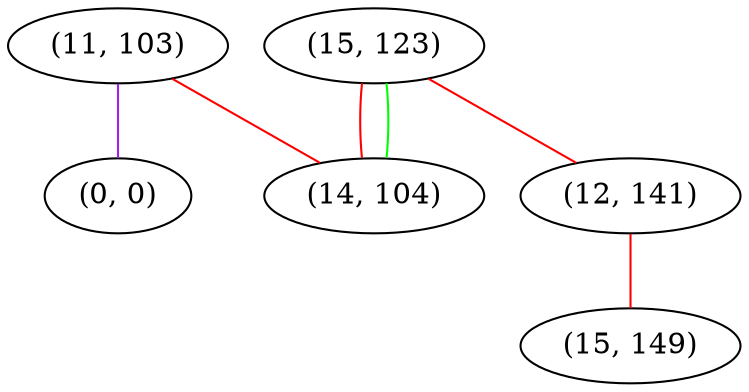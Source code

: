 graph "" {
"(11, 103)";
"(0, 0)";
"(15, 123)";
"(12, 141)";
"(15, 149)";
"(14, 104)";
"(11, 103)" -- "(0, 0)"  [color=purple, key=0, weight=4];
"(11, 103)" -- "(14, 104)"  [color=red, key=0, weight=1];
"(15, 123)" -- "(12, 141)"  [color=red, key=0, weight=1];
"(15, 123)" -- "(14, 104)"  [color=red, key=0, weight=1];
"(15, 123)" -- "(14, 104)"  [color=green, key=1, weight=2];
"(12, 141)" -- "(15, 149)"  [color=red, key=0, weight=1];
}
